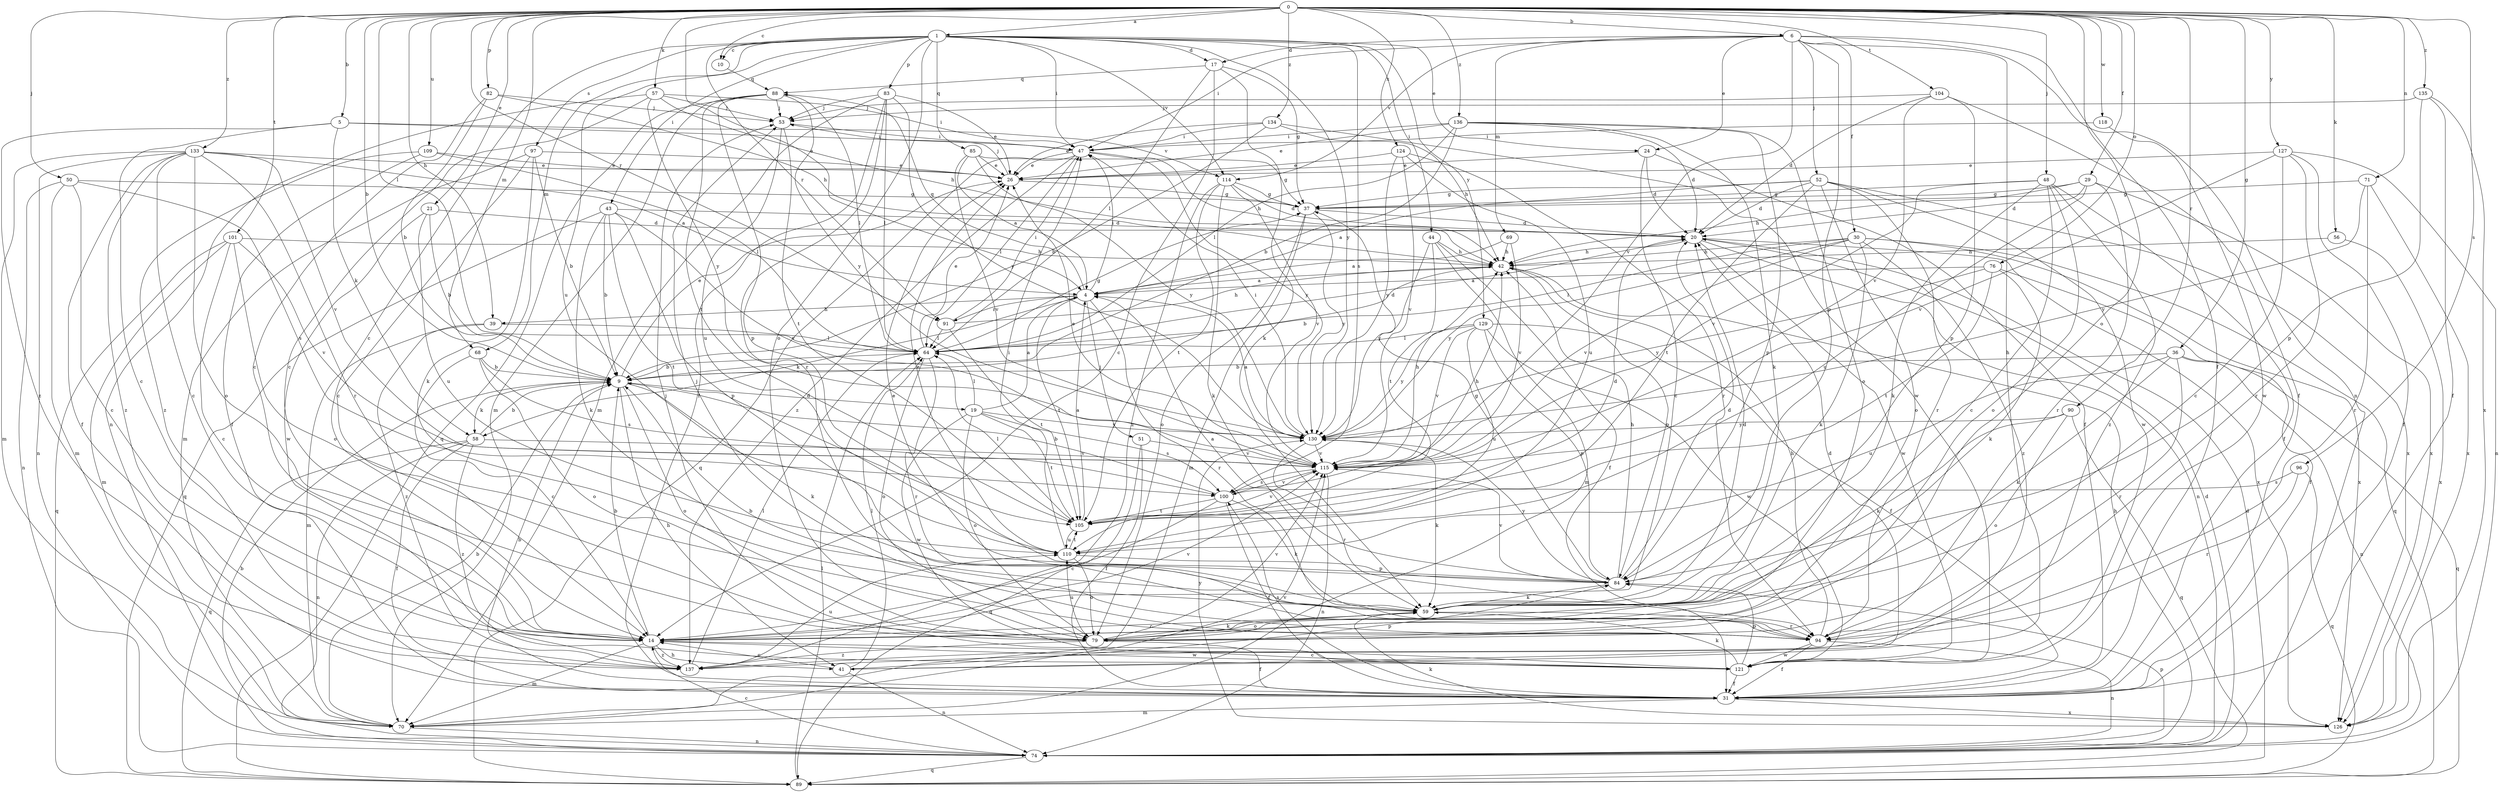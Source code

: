 strict digraph  {
0;
1;
4;
5;
6;
9;
10;
14;
17;
19;
20;
21;
24;
26;
29;
30;
31;
36;
37;
39;
41;
42;
43;
44;
47;
48;
50;
51;
52;
53;
56;
57;
58;
59;
64;
68;
69;
70;
71;
74;
76;
79;
82;
83;
84;
85;
88;
89;
90;
91;
94;
96;
97;
100;
101;
104;
105;
109;
110;
114;
115;
118;
121;
124;
126;
127;
129;
130;
133;
134;
135;
136;
137;
0 -> 1  [label=a];
0 -> 4  [label=a];
0 -> 5  [label=b];
0 -> 6  [label=b];
0 -> 9  [label=b];
0 -> 10  [label=c];
0 -> 21  [label=e];
0 -> 29  [label=f];
0 -> 36  [label=g];
0 -> 39  [label=h];
0 -> 48  [label=j];
0 -> 50  [label=j];
0 -> 56  [label=k];
0 -> 57  [label=k];
0 -> 64  [label=l];
0 -> 68  [label=m];
0 -> 71  [label=n];
0 -> 76  [label=o];
0 -> 79  [label=o];
0 -> 82  [label=p];
0 -> 90  [label=r];
0 -> 91  [label=r];
0 -> 96  [label=s];
0 -> 101  [label=t];
0 -> 104  [label=t];
0 -> 109  [label=u];
0 -> 118  [label=w];
0 -> 124  [label=x];
0 -> 127  [label=y];
0 -> 133  [label=z];
0 -> 134  [label=z];
0 -> 135  [label=z];
0 -> 136  [label=z];
1 -> 10  [label=c];
1 -> 14  [label=c];
1 -> 17  [label=d];
1 -> 24  [label=e];
1 -> 43  [label=i];
1 -> 44  [label=i];
1 -> 47  [label=i];
1 -> 68  [label=m];
1 -> 79  [label=o];
1 -> 83  [label=p];
1 -> 85  [label=q];
1 -> 91  [label=r];
1 -> 97  [label=s];
1 -> 100  [label=s];
1 -> 110  [label=u];
1 -> 114  [label=v];
1 -> 129  [label=y];
1 -> 130  [label=y];
4 -> 39  [label=h];
4 -> 47  [label=i];
4 -> 51  [label=j];
4 -> 58  [label=k];
4 -> 88  [label=q];
4 -> 91  [label=r];
4 -> 94  [label=r];
4 -> 105  [label=t];
5 -> 14  [label=c];
5 -> 47  [label=i];
5 -> 58  [label=k];
5 -> 114  [label=v];
5 -> 137  [label=z];
6 -> 17  [label=d];
6 -> 24  [label=e];
6 -> 30  [label=f];
6 -> 31  [label=f];
6 -> 41  [label=h];
6 -> 47  [label=i];
6 -> 52  [label=j];
6 -> 69  [label=m];
6 -> 74  [label=n];
6 -> 84  [label=p];
6 -> 114  [label=v];
6 -> 115  [label=v];
9 -> 19  [label=d];
9 -> 26  [label=e];
9 -> 41  [label=h];
9 -> 58  [label=k];
9 -> 59  [label=k];
9 -> 79  [label=o];
10 -> 88  [label=q];
14 -> 9  [label=b];
14 -> 41  [label=h];
14 -> 70  [label=m];
14 -> 115  [label=v];
14 -> 121  [label=w];
14 -> 137  [label=z];
17 -> 14  [label=c];
17 -> 37  [label=g];
17 -> 59  [label=k];
17 -> 64  [label=l];
17 -> 88  [label=q];
19 -> 4  [label=a];
19 -> 64  [label=l];
19 -> 79  [label=o];
19 -> 100  [label=s];
19 -> 105  [label=t];
19 -> 121  [label=w];
19 -> 130  [label=y];
20 -> 42  [label=h];
20 -> 74  [label=n];
20 -> 121  [label=w];
20 -> 126  [label=x];
21 -> 9  [label=b];
21 -> 20  [label=d];
21 -> 110  [label=u];
21 -> 121  [label=w];
24 -> 14  [label=c];
24 -> 20  [label=d];
24 -> 26  [label=e];
24 -> 31  [label=f];
26 -> 37  [label=g];
26 -> 53  [label=j];
29 -> 20  [label=d];
29 -> 37  [label=g];
29 -> 42  [label=h];
29 -> 94  [label=r];
29 -> 110  [label=u];
29 -> 126  [label=x];
30 -> 42  [label=h];
30 -> 59  [label=k];
30 -> 64  [label=l];
30 -> 89  [label=q];
30 -> 115  [label=v];
30 -> 126  [label=x];
30 -> 130  [label=y];
30 -> 137  [label=z];
31 -> 9  [label=b];
31 -> 70  [label=m];
31 -> 100  [label=s];
31 -> 126  [label=x];
36 -> 9  [label=b];
36 -> 59  [label=k];
36 -> 74  [label=n];
36 -> 89  [label=q];
36 -> 94  [label=r];
36 -> 110  [label=u];
37 -> 20  [label=d];
37 -> 70  [label=m];
37 -> 79  [label=o];
37 -> 130  [label=y];
39 -> 64  [label=l];
39 -> 70  [label=m];
39 -> 137  [label=z];
41 -> 14  [label=c];
41 -> 20  [label=d];
41 -> 64  [label=l];
41 -> 74  [label=n];
41 -> 84  [label=p];
42 -> 4  [label=a];
42 -> 9  [label=b];
42 -> 84  [label=p];
43 -> 9  [label=b];
43 -> 20  [label=d];
43 -> 59  [label=k];
43 -> 84  [label=p];
43 -> 89  [label=q];
43 -> 105  [label=t];
43 -> 115  [label=v];
44 -> 31  [label=f];
44 -> 42  [label=h];
44 -> 70  [label=m];
44 -> 105  [label=t];
44 -> 130  [label=y];
47 -> 26  [label=e];
47 -> 42  [label=h];
47 -> 64  [label=l];
47 -> 89  [label=q];
47 -> 130  [label=y];
47 -> 137  [label=z];
48 -> 14  [label=c];
48 -> 31  [label=f];
48 -> 37  [label=g];
48 -> 59  [label=k];
48 -> 79  [label=o];
48 -> 115  [label=v];
48 -> 137  [label=z];
50 -> 14  [label=c];
50 -> 37  [label=g];
50 -> 70  [label=m];
50 -> 74  [label=n];
50 -> 100  [label=s];
51 -> 31  [label=f];
51 -> 89  [label=q];
51 -> 115  [label=v];
52 -> 4  [label=a];
52 -> 20  [label=d];
52 -> 37  [label=g];
52 -> 79  [label=o];
52 -> 94  [label=r];
52 -> 105  [label=t];
52 -> 121  [label=w];
52 -> 126  [label=x];
53 -> 47  [label=i];
53 -> 105  [label=t];
53 -> 110  [label=u];
56 -> 42  [label=h];
56 -> 126  [label=x];
57 -> 14  [label=c];
57 -> 42  [label=h];
57 -> 47  [label=i];
57 -> 53  [label=j];
57 -> 74  [label=n];
57 -> 130  [label=y];
58 -> 9  [label=b];
58 -> 31  [label=f];
58 -> 74  [label=n];
58 -> 89  [label=q];
58 -> 115  [label=v];
58 -> 137  [label=z];
59 -> 14  [label=c];
59 -> 20  [label=d];
59 -> 26  [label=e];
59 -> 79  [label=o];
59 -> 94  [label=r];
64 -> 9  [label=b];
64 -> 20  [label=d];
64 -> 26  [label=e];
64 -> 37  [label=g];
64 -> 79  [label=o];
64 -> 94  [label=r];
68 -> 9  [label=b];
68 -> 14  [label=c];
68 -> 79  [label=o];
68 -> 100  [label=s];
69 -> 4  [label=a];
69 -> 42  [label=h];
69 -> 115  [label=v];
70 -> 9  [label=b];
70 -> 74  [label=n];
70 -> 115  [label=v];
71 -> 37  [label=g];
71 -> 94  [label=r];
71 -> 126  [label=x];
71 -> 130  [label=y];
74 -> 9  [label=b];
74 -> 14  [label=c];
74 -> 20  [label=d];
74 -> 42  [label=h];
74 -> 84  [label=p];
74 -> 89  [label=q];
76 -> 4  [label=a];
76 -> 31  [label=f];
76 -> 59  [label=k];
76 -> 105  [label=t];
76 -> 130  [label=y];
79 -> 31  [label=f];
79 -> 59  [label=k];
79 -> 110  [label=u];
79 -> 115  [label=v];
79 -> 137  [label=z];
82 -> 9  [label=b];
82 -> 14  [label=c];
82 -> 42  [label=h];
82 -> 53  [label=j];
83 -> 26  [label=e];
83 -> 31  [label=f];
83 -> 53  [label=j];
83 -> 64  [label=l];
83 -> 70  [label=m];
83 -> 94  [label=r];
83 -> 130  [label=y];
84 -> 4  [label=a];
84 -> 20  [label=d];
84 -> 37  [label=g];
84 -> 42  [label=h];
84 -> 59  [label=k];
84 -> 115  [label=v];
84 -> 130  [label=y];
85 -> 4  [label=a];
85 -> 26  [label=e];
85 -> 37  [label=g];
85 -> 115  [label=v];
85 -> 130  [label=y];
88 -> 53  [label=j];
88 -> 64  [label=l];
88 -> 70  [label=m];
88 -> 84  [label=p];
88 -> 89  [label=q];
88 -> 105  [label=t];
88 -> 130  [label=y];
89 -> 20  [label=d];
89 -> 64  [label=l];
90 -> 59  [label=k];
90 -> 79  [label=o];
90 -> 89  [label=q];
90 -> 130  [label=y];
91 -> 42  [label=h];
91 -> 47  [label=i];
91 -> 64  [label=l];
91 -> 105  [label=t];
94 -> 9  [label=b];
94 -> 31  [label=f];
94 -> 42  [label=h];
94 -> 53  [label=j];
94 -> 74  [label=n];
94 -> 121  [label=w];
96 -> 89  [label=q];
96 -> 94  [label=r];
96 -> 100  [label=s];
97 -> 9  [label=b];
97 -> 14  [label=c];
97 -> 26  [label=e];
97 -> 59  [label=k];
97 -> 70  [label=m];
100 -> 9  [label=b];
100 -> 14  [label=c];
100 -> 31  [label=f];
100 -> 42  [label=h];
100 -> 59  [label=k];
100 -> 105  [label=t];
100 -> 115  [label=v];
101 -> 14  [label=c];
101 -> 42  [label=h];
101 -> 70  [label=m];
101 -> 79  [label=o];
101 -> 89  [label=q];
101 -> 115  [label=v];
104 -> 20  [label=d];
104 -> 31  [label=f];
104 -> 53  [label=j];
104 -> 84  [label=p];
104 -> 115  [label=v];
105 -> 4  [label=a];
105 -> 20  [label=d];
105 -> 64  [label=l];
105 -> 110  [label=u];
105 -> 115  [label=v];
109 -> 26  [label=e];
109 -> 31  [label=f];
109 -> 64  [label=l];
109 -> 137  [label=z];
110 -> 26  [label=e];
110 -> 47  [label=i];
110 -> 79  [label=o];
110 -> 84  [label=p];
110 -> 105  [label=t];
114 -> 20  [label=d];
114 -> 37  [label=g];
114 -> 59  [label=k];
114 -> 105  [label=t];
114 -> 115  [label=v];
114 -> 137  [label=z];
115 -> 26  [label=e];
115 -> 42  [label=h];
115 -> 74  [label=n];
115 -> 100  [label=s];
118 -> 47  [label=i];
118 -> 121  [label=w];
121 -> 14  [label=c];
121 -> 31  [label=f];
121 -> 53  [label=j];
121 -> 59  [label=k];
121 -> 84  [label=p];
124 -> 26  [label=e];
124 -> 94  [label=r];
124 -> 110  [label=u];
124 -> 115  [label=v];
124 -> 130  [label=y];
126 -> 59  [label=k];
126 -> 130  [label=y];
127 -> 14  [label=c];
127 -> 26  [label=e];
127 -> 31  [label=f];
127 -> 74  [label=n];
127 -> 94  [label=r];
127 -> 115  [label=v];
129 -> 31  [label=f];
129 -> 64  [label=l];
129 -> 84  [label=p];
129 -> 110  [label=u];
129 -> 115  [label=v];
129 -> 121  [label=w];
129 -> 130  [label=y];
130 -> 4  [label=a];
130 -> 47  [label=i];
130 -> 59  [label=k];
130 -> 94  [label=r];
130 -> 115  [label=v];
133 -> 4  [label=a];
133 -> 14  [label=c];
133 -> 26  [label=e];
133 -> 31  [label=f];
133 -> 70  [label=m];
133 -> 74  [label=n];
133 -> 79  [label=o];
133 -> 94  [label=r];
133 -> 115  [label=v];
133 -> 137  [label=z];
134 -> 9  [label=b];
134 -> 26  [label=e];
134 -> 42  [label=h];
134 -> 47  [label=i];
134 -> 121  [label=w];
135 -> 31  [label=f];
135 -> 53  [label=j];
135 -> 84  [label=p];
135 -> 126  [label=x];
136 -> 9  [label=b];
136 -> 20  [label=d];
136 -> 26  [label=e];
136 -> 47  [label=i];
136 -> 59  [label=k];
136 -> 64  [label=l];
136 -> 79  [label=o];
136 -> 84  [label=p];
137 -> 64  [label=l];
137 -> 110  [label=u];
}
